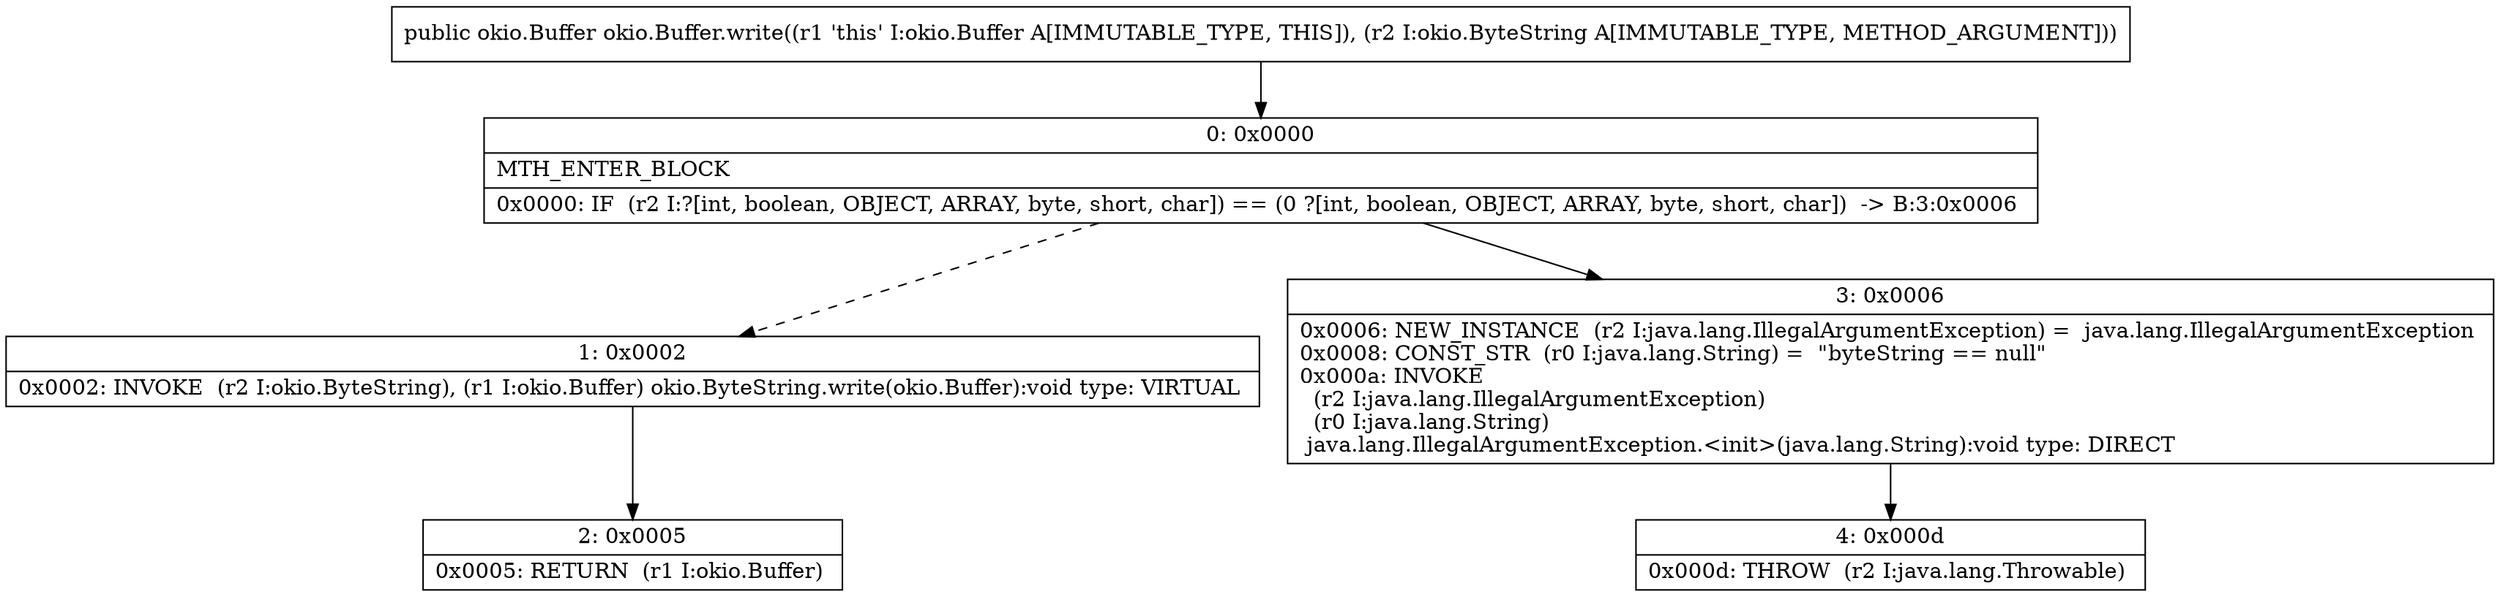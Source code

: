 digraph "CFG forokio.Buffer.write(Lokio\/ByteString;)Lokio\/Buffer;" {
Node_0 [shape=record,label="{0\:\ 0x0000|MTH_ENTER_BLOCK\l|0x0000: IF  (r2 I:?[int, boolean, OBJECT, ARRAY, byte, short, char]) == (0 ?[int, boolean, OBJECT, ARRAY, byte, short, char])  \-\> B:3:0x0006 \l}"];
Node_1 [shape=record,label="{1\:\ 0x0002|0x0002: INVOKE  (r2 I:okio.ByteString), (r1 I:okio.Buffer) okio.ByteString.write(okio.Buffer):void type: VIRTUAL \l}"];
Node_2 [shape=record,label="{2\:\ 0x0005|0x0005: RETURN  (r1 I:okio.Buffer) \l}"];
Node_3 [shape=record,label="{3\:\ 0x0006|0x0006: NEW_INSTANCE  (r2 I:java.lang.IllegalArgumentException) =  java.lang.IllegalArgumentException \l0x0008: CONST_STR  (r0 I:java.lang.String) =  \"byteString == null\" \l0x000a: INVOKE  \l  (r2 I:java.lang.IllegalArgumentException)\l  (r0 I:java.lang.String)\l java.lang.IllegalArgumentException.\<init\>(java.lang.String):void type: DIRECT \l}"];
Node_4 [shape=record,label="{4\:\ 0x000d|0x000d: THROW  (r2 I:java.lang.Throwable) \l}"];
MethodNode[shape=record,label="{public okio.Buffer okio.Buffer.write((r1 'this' I:okio.Buffer A[IMMUTABLE_TYPE, THIS]), (r2 I:okio.ByteString A[IMMUTABLE_TYPE, METHOD_ARGUMENT])) }"];
MethodNode -> Node_0;
Node_0 -> Node_1[style=dashed];
Node_0 -> Node_3;
Node_1 -> Node_2;
Node_3 -> Node_4;
}

